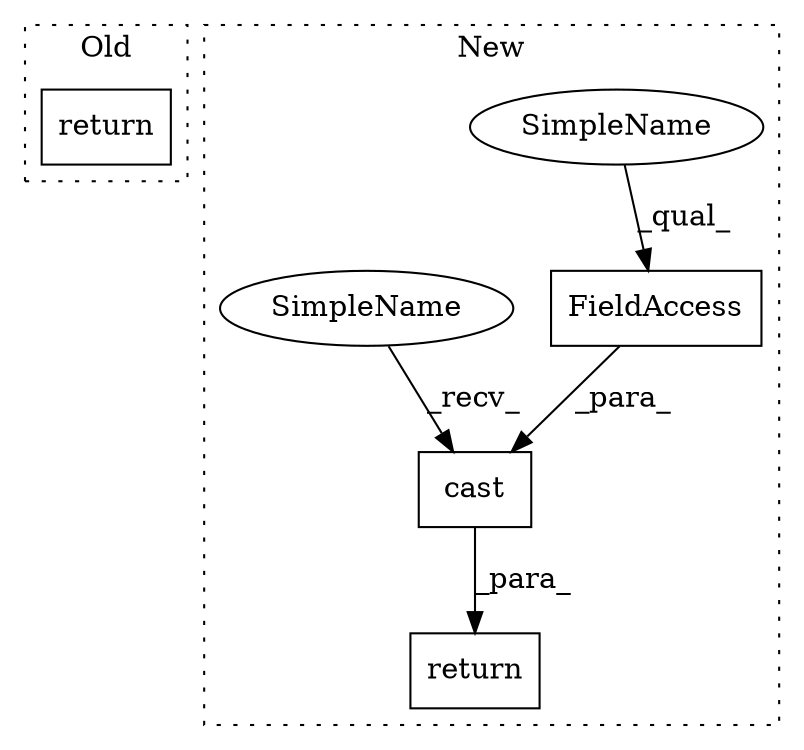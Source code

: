 digraph G {
subgraph cluster0 {
1 [label="return" a="41" s="1950" l="7" shape="box"];
label = "Old";
style="dotted";
}
subgraph cluster1 {
2 [label="cast" a="32" s="2080,2111" l="5,1" shape="box"];
3 [label="return" a="41" s="2259" l="7" shape="box"];
4 [label="FieldAccess" a="22" s="2093" l="18" shape="box"];
5 [label="SimpleName" a="42" s="2093" l="10" shape="ellipse"];
6 [label="SimpleName" a="42" s="2069" l="10" shape="ellipse"];
label = "New";
style="dotted";
}
2 -> 3 [label="_para_"];
4 -> 2 [label="_para_"];
5 -> 4 [label="_qual_"];
6 -> 2 [label="_recv_"];
}